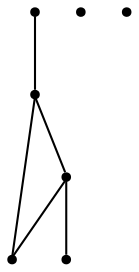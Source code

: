 graph {
  node [shape=point,comment="{\"directed\":false,\"doi\":\"10.1007/978-3-319-03841-4_13\",\"figure\":\"1 (2)\"}"]

  v0 [pos="1031.8981309170879,718.8916394220051"]
  v1 [pos="980.1201713080437,639.1087027697208"]
  v2 [pos="954.2295770405282,718.8916394220051"]
  v3 [pos="954.2295770405282,796.5209701189427"]
  v4 [pos="913.2344487512883,677.9234952955754"]
  v5 [pos="878.7158302199779,742.612256727109"]
  v6 [pos="839.6709573207797,769.2790653535474"]

  v3 -- v6 [id="-4",pos="954.2295770405282,796.5209701189427 835.5690601765581,796.7127536168523 835.5690601765581,796.7127536168523 835.5690601765581,796.7127536168523 839.6709573207797,769.2790653535474 839.6709573207797,769.2790653535474 839.6709573207797,769.2790653535474"]
  v0 -- v3 [id="-6",pos="1031.8981309170879,718.8916394220051 1031.8980672929304,796.5168368539016 1031.8980672929304,796.5168368539016 1031.8980672929304,796.5168368539016 954.2295770405282,796.5209701189427 954.2295770405282,796.5209701189427 954.2295770405282,796.5209701189427"]
  v1 -- v0 [id="-8",pos="980.1201713080437,639.1087027697208 1029.7423535926785,639.1119934845805 1029.7423535926785,639.1119934845805 1029.7423535926785,639.1119934845805 1031.8981309170879,718.8916394220051 1031.8981309170879,718.8916394220051 1031.8981309170879,718.8916394220051"]
  v2 -- v0 [id="-16",pos="954.2295770405282,718.8916394220051 997.3773809765054,718.8916394220051 997.3773809765054,718.8916394220051 997.3773809765054,718.8916394220051 1031.8981309170879,718.8916394220051 1031.8981309170879,718.8916394220051 1031.8981309170879,718.8916394220051"]
  v3 -- v2 [id="-15",pos="954.2295770405282,796.5209701189427 954.233776234915,764.3658214047812 954.233776234915,764.3658214047812 954.233776234915,764.3658214047812 954.2295770405282,718.8916394220051 954.2295770405282,718.8916394220051 954.2295770405282,718.8916394220051"]
}